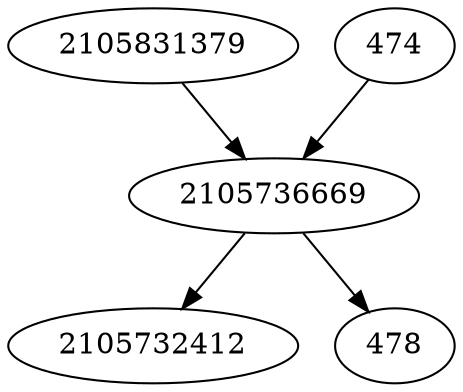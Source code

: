 strict digraph  {
2105831379;
474;
2105732412;
2105736669;
478;
2105831379 -> 2105736669;
474 -> 2105736669;
2105736669 -> 478;
2105736669 -> 2105732412;
}

